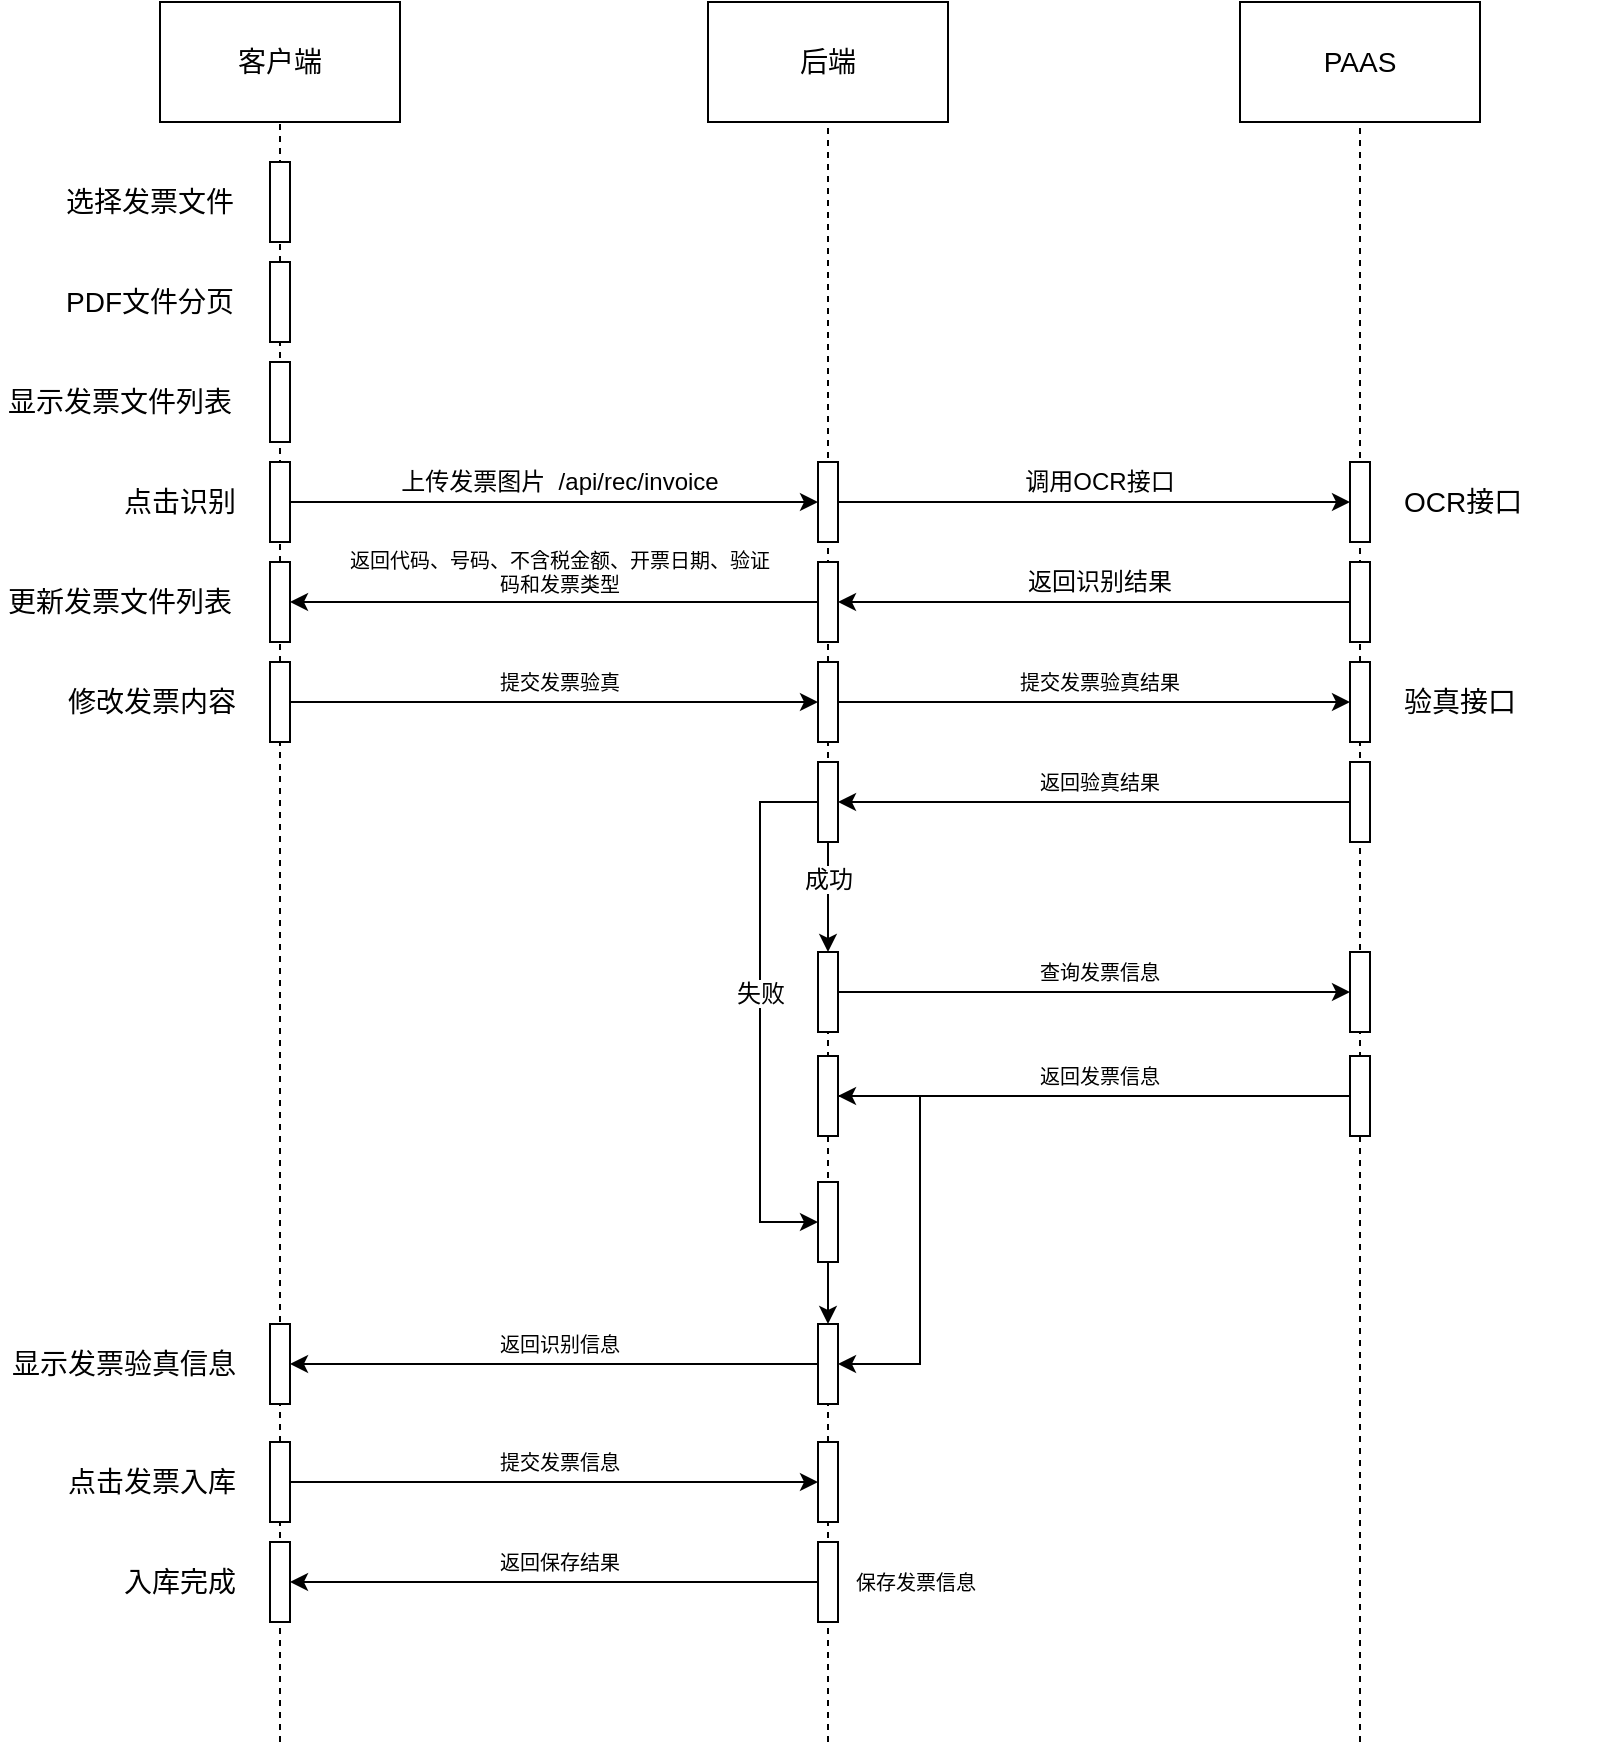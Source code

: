 <mxfile version="14.7.7" type="github" pages="2"><diagram id="iQTK4EhRlB9EQZiiD5Wg" name="添加发票流程"><mxGraphModel dx="1069" dy="559" grid="1" gridSize="10" guides="1" tooltips="1" connect="1" arrows="1" fold="1" page="1" pageScale="1" pageWidth="827" pageHeight="1169" math="0" shadow="0"><root><mxCell id="0"/><mxCell id="1" parent="0"/><mxCell id="r2AVTB78wPAAhf53P1f3-76" value="" style="endArrow=none;dashed=1;html=1;fontSize=14;verticalAlign=bottom;entryX=0.5;entryY=1;entryDx=0;entryDy=0;" edge="1" parent="1" target="r2AVTB78wPAAhf53P1f3-3"><mxGeometry width="50" height="50" relative="1" as="geometry"><mxPoint x="694" y="960" as="sourcePoint"/><mxPoint x="693.66" y="170" as="targetPoint"/></mxGeometry></mxCell><mxCell id="r2AVTB78wPAAhf53P1f3-75" value="" style="endArrow=none;dashed=1;html=1;fontSize=14;verticalAlign=bottom;" edge="1" parent="1" target="r2AVTB78wPAAhf53P1f3-2"><mxGeometry width="50" height="50" relative="1" as="geometry"><mxPoint x="428" y="960" as="sourcePoint"/><mxPoint x="427.66" y="150" as="targetPoint"/></mxGeometry></mxCell><mxCell id="r2AVTB78wPAAhf53P1f3-20" value="" style="endArrow=none;dashed=1;html=1;fontSize=14;entryX=0.5;entryY=1;entryDx=0;entryDy=0;verticalAlign=bottom;startArrow=none;" edge="1" parent="1" source="r2AVTB78wPAAhf53P1f3-27" target="r2AVTB78wPAAhf53P1f3-1"><mxGeometry width="50" height="50" relative="1" as="geometry"><mxPoint x="154" y="820" as="sourcePoint"/><mxPoint x="244" y="550" as="targetPoint"/></mxGeometry></mxCell><mxCell id="r2AVTB78wPAAhf53P1f3-1" value="客户端" style="rounded=0;whiteSpace=wrap;html=1;fontSize=14;" vertex="1" parent="1"><mxGeometry x="94" y="90" width="120" height="60" as="geometry"/></mxCell><mxCell id="r2AVTB78wPAAhf53P1f3-2" value="后端" style="rounded=0;whiteSpace=wrap;html=1;fontSize=14;" vertex="1" parent="1"><mxGeometry x="368" y="90" width="120" height="60" as="geometry"/></mxCell><mxCell id="r2AVTB78wPAAhf53P1f3-3" value="PAAS" style="rounded=0;whiteSpace=wrap;html=1;fontSize=14;" vertex="1" parent="1"><mxGeometry x="634" y="90" width="120" height="60" as="geometry"/></mxCell><mxCell id="r2AVTB78wPAAhf53P1f3-5" value="选择发票文件" style="text;html=1;strokeColor=none;fillColor=none;align=center;verticalAlign=middle;whiteSpace=wrap;rounded=0;fontSize=14;" vertex="1" parent="1"><mxGeometry x="44" y="180" width="90" height="20" as="geometry"/></mxCell><mxCell id="r2AVTB78wPAAhf53P1f3-7" value="PDF文件分页" style="text;html=1;strokeColor=none;fillColor=none;align=center;verticalAlign=middle;whiteSpace=wrap;rounded=0;fontSize=14;" vertex="1" parent="1"><mxGeometry x="44" y="230" width="90" height="20" as="geometry"/></mxCell><mxCell id="r2AVTB78wPAAhf53P1f3-9" value="显示发票文件列表" style="text;html=1;strokeColor=none;fillColor=none;align=center;verticalAlign=middle;whiteSpace=wrap;rounded=0;fontSize=14;" vertex="1" parent="1"><mxGeometry x="14" y="280" width="120" height="20" as="geometry"/></mxCell><mxCell id="r2AVTB78wPAAhf53P1f3-15" style="edgeStyle=orthogonalEdgeStyle;rounded=0;orthogonalLoop=1;jettySize=auto;html=1;entryX=0;entryY=0.5;entryDx=0;entryDy=0;fontSize=14;" edge="1" parent="1" source="r2AVTB78wPAAhf53P1f3-10" target="r2AVTB78wPAAhf53P1f3-14"><mxGeometry relative="1" as="geometry"/></mxCell><mxCell id="r2AVTB78wPAAhf53P1f3-11" value="点击识别" style="text;html=1;strokeColor=none;fillColor=none;align=right;verticalAlign=middle;whiteSpace=wrap;rounded=0;fontSize=14;" vertex="1" parent="1"><mxGeometry x="54" y="330" width="80" height="20" as="geometry"/></mxCell><mxCell id="r2AVTB78wPAAhf53P1f3-18" style="edgeStyle=orthogonalEdgeStyle;rounded=0;orthogonalLoop=1;jettySize=auto;html=1;exitX=1;exitY=0.5;exitDx=0;exitDy=0;fontSize=14;" edge="1" parent="1" source="r2AVTB78wPAAhf53P1f3-14" target="r2AVTB78wPAAhf53P1f3-17"><mxGeometry relative="1" as="geometry"/></mxCell><mxCell id="r2AVTB78wPAAhf53P1f3-14" value="" style="rounded=0;whiteSpace=wrap;html=1;fontSize=14;" vertex="1" parent="1"><mxGeometry x="423" y="320" width="10" height="40" as="geometry"/></mxCell><mxCell id="r2AVTB78wPAAhf53P1f3-16" value="上传发票图片&amp;nbsp; /api/rec/invoice" style="text;html=1;strokeColor=none;fillColor=none;align=center;verticalAlign=middle;whiteSpace=wrap;rounded=0;fontSize=12;" vertex="1" parent="1"><mxGeometry x="184" y="320" width="220" height="20" as="geometry"/></mxCell><mxCell id="r2AVTB78wPAAhf53P1f3-17" value="" style="rounded=0;whiteSpace=wrap;html=1;fontSize=14;" vertex="1" parent="1"><mxGeometry x="689" y="320" width="10" height="40" as="geometry"/></mxCell><mxCell id="r2AVTB78wPAAhf53P1f3-19" value="调用OCR接口" style="text;html=1;strokeColor=none;fillColor=none;align=center;verticalAlign=middle;whiteSpace=wrap;rounded=0;fontSize=12;" vertex="1" parent="1"><mxGeometry x="454" y="320" width="220" height="20" as="geometry"/></mxCell><mxCell id="r2AVTB78wPAAhf53P1f3-4" value="" style="rounded=0;whiteSpace=wrap;html=1;fontSize=14;" vertex="1" parent="1"><mxGeometry x="149" y="170" width="10" height="40" as="geometry"/></mxCell><mxCell id="r2AVTB78wPAAhf53P1f3-6" value="" style="rounded=0;whiteSpace=wrap;html=1;fontSize=14;" vertex="1" parent="1"><mxGeometry x="149" y="220" width="10" height="40" as="geometry"/></mxCell><mxCell id="r2AVTB78wPAAhf53P1f3-8" value="" style="rounded=0;whiteSpace=wrap;html=1;fontSize=14;" vertex="1" parent="1"><mxGeometry x="149" y="270" width="10" height="40" as="geometry"/></mxCell><mxCell id="r2AVTB78wPAAhf53P1f3-10" value="" style="rounded=0;whiteSpace=wrap;html=1;fontSize=14;" vertex="1" parent="1"><mxGeometry x="149" y="320" width="10" height="40" as="geometry"/></mxCell><mxCell id="r2AVTB78wPAAhf53P1f3-25" style="edgeStyle=orthogonalEdgeStyle;rounded=0;orthogonalLoop=1;jettySize=auto;html=1;entryX=1;entryY=0.5;entryDx=0;entryDy=0;fontSize=14;verticalAlign=bottom;" edge="1" parent="1" source="r2AVTB78wPAAhf53P1f3-21" target="r2AVTB78wPAAhf53P1f3-24"><mxGeometry relative="1" as="geometry"/></mxCell><mxCell id="r2AVTB78wPAAhf53P1f3-21" value="" style="rounded=0;whiteSpace=wrap;html=1;fontSize=14;" vertex="1" parent="1"><mxGeometry x="689" y="370" width="10" height="40" as="geometry"/></mxCell><mxCell id="r2AVTB78wPAAhf53P1f3-22" value="OCR接口" style="text;html=1;strokeColor=none;fillColor=none;align=left;verticalAlign=middle;whiteSpace=wrap;rounded=0;fontSize=14;" vertex="1" parent="1"><mxGeometry x="714" y="330" width="100" height="20" as="geometry"/></mxCell><mxCell id="r2AVTB78wPAAhf53P1f3-29" style="edgeStyle=orthogonalEdgeStyle;rounded=0;orthogonalLoop=1;jettySize=auto;html=1;entryX=1;entryY=0.5;entryDx=0;entryDy=0;fontSize=14;verticalAlign=bottom;" edge="1" parent="1" source="r2AVTB78wPAAhf53P1f3-24" target="r2AVTB78wPAAhf53P1f3-27"><mxGeometry relative="1" as="geometry"/></mxCell><mxCell id="r2AVTB78wPAAhf53P1f3-24" value="" style="rounded=0;whiteSpace=wrap;html=1;fontSize=14;" vertex="1" parent="1"><mxGeometry x="423" y="370" width="10" height="40" as="geometry"/></mxCell><mxCell id="r2AVTB78wPAAhf53P1f3-26" value="返回识别结果" style="text;html=1;strokeColor=none;fillColor=none;align=center;verticalAlign=middle;whiteSpace=wrap;rounded=0;fontSize=12;" vertex="1" parent="1"><mxGeometry x="514" y="370" width="100" height="20" as="geometry"/></mxCell><mxCell id="r2AVTB78wPAAhf53P1f3-27" value="" style="rounded=0;whiteSpace=wrap;html=1;fontSize=14;" vertex="1" parent="1"><mxGeometry x="149" y="370" width="10" height="40" as="geometry"/></mxCell><mxCell id="r2AVTB78wPAAhf53P1f3-28" value="" style="endArrow=none;dashed=1;html=1;fontSize=14;entryX=0.5;entryY=1;entryDx=0;entryDy=0;verticalAlign=bottom;" edge="1" parent="1" target="r2AVTB78wPAAhf53P1f3-27"><mxGeometry width="50" height="50" relative="1" as="geometry"><mxPoint x="154" y="960" as="sourcePoint"/><mxPoint x="154" y="150" as="targetPoint"/></mxGeometry></mxCell><mxCell id="r2AVTB78wPAAhf53P1f3-30" value="返回代码、号码、不含税金额、开票日期、验证码和发票类型" style="text;html=1;strokeColor=none;fillColor=none;align=center;verticalAlign=middle;whiteSpace=wrap;rounded=0;fontSize=10;" vertex="1" parent="1"><mxGeometry x="184" y="360" width="220" height="30" as="geometry"/></mxCell><mxCell id="r2AVTB78wPAAhf53P1f3-31" value="更新发票文件列表" style="text;html=1;strokeColor=none;fillColor=none;align=center;verticalAlign=middle;whiteSpace=wrap;rounded=0;fontSize=14;" vertex="1" parent="1"><mxGeometry x="14" y="380" width="120" height="20" as="geometry"/></mxCell><mxCell id="r2AVTB78wPAAhf53P1f3-35" style="edgeStyle=orthogonalEdgeStyle;rounded=0;orthogonalLoop=1;jettySize=auto;html=1;entryX=0;entryY=0.5;entryDx=0;entryDy=0;fontSize=10;verticalAlign=bottom;" edge="1" parent="1" source="r2AVTB78wPAAhf53P1f3-32" target="r2AVTB78wPAAhf53P1f3-34"><mxGeometry relative="1" as="geometry"/></mxCell><mxCell id="r2AVTB78wPAAhf53P1f3-32" value="" style="rounded=0;whiteSpace=wrap;html=1;fontSize=14;" vertex="1" parent="1"><mxGeometry x="149" y="420" width="10" height="40" as="geometry"/></mxCell><mxCell id="r2AVTB78wPAAhf53P1f3-33" value="修改发票内容" style="text;html=1;strokeColor=none;fillColor=none;align=right;verticalAlign=middle;whiteSpace=wrap;rounded=0;fontSize=14;" vertex="1" parent="1"><mxGeometry x="14" y="430" width="120" height="20" as="geometry"/></mxCell><mxCell id="r2AVTB78wPAAhf53P1f3-38" style="edgeStyle=orthogonalEdgeStyle;rounded=0;orthogonalLoop=1;jettySize=auto;html=1;exitX=1;exitY=0.5;exitDx=0;exitDy=0;entryX=0;entryY=0.5;entryDx=0;entryDy=0;fontSize=12;verticalAlign=bottom;" edge="1" parent="1" source="r2AVTB78wPAAhf53P1f3-34" target="r2AVTB78wPAAhf53P1f3-37"><mxGeometry relative="1" as="geometry"/></mxCell><mxCell id="r2AVTB78wPAAhf53P1f3-34" value="" style="rounded=0;whiteSpace=wrap;html=1;fontSize=14;" vertex="1" parent="1"><mxGeometry x="423" y="420" width="10" height="40" as="geometry"/></mxCell><mxCell id="r2AVTB78wPAAhf53P1f3-36" value="提交发票验真" style="text;html=1;strokeColor=none;fillColor=none;align=center;verticalAlign=middle;whiteSpace=wrap;rounded=0;fontSize=10;" vertex="1" parent="1"><mxGeometry x="184" y="420" width="220" height="20" as="geometry"/></mxCell><mxCell id="r2AVTB78wPAAhf53P1f3-37" value="" style="rounded=0;whiteSpace=wrap;html=1;fontSize=14;" vertex="1" parent="1"><mxGeometry x="689" y="420" width="10" height="40" as="geometry"/></mxCell><mxCell id="r2AVTB78wPAAhf53P1f3-39" value="验真接口" style="text;html=1;strokeColor=none;fillColor=none;align=left;verticalAlign=middle;whiteSpace=wrap;rounded=0;fontSize=14;" vertex="1" parent="1"><mxGeometry x="714" y="430" width="100" height="20" as="geometry"/></mxCell><mxCell id="r2AVTB78wPAAhf53P1f3-40" value="提交发票验真结果" style="text;html=1;strokeColor=none;fillColor=none;align=center;verticalAlign=middle;whiteSpace=wrap;rounded=0;fontSize=10;" vertex="1" parent="1"><mxGeometry x="454" y="420" width="220" height="20" as="geometry"/></mxCell><mxCell id="r2AVTB78wPAAhf53P1f3-44" style="edgeStyle=orthogonalEdgeStyle;rounded=0;orthogonalLoop=1;jettySize=auto;html=1;entryX=1;entryY=0.5;entryDx=0;entryDy=0;fontSize=12;verticalAlign=bottom;" edge="1" parent="1" source="r2AVTB78wPAAhf53P1f3-41" target="r2AVTB78wPAAhf53P1f3-42"><mxGeometry relative="1" as="geometry"/></mxCell><mxCell id="r2AVTB78wPAAhf53P1f3-41" value="" style="rounded=0;whiteSpace=wrap;html=1;fontSize=14;" vertex="1" parent="1"><mxGeometry x="689" y="470" width="10" height="40" as="geometry"/></mxCell><mxCell id="r2AVTB78wPAAhf53P1f3-47" value="成功" style="edgeStyle=orthogonalEdgeStyle;rounded=0;orthogonalLoop=1;jettySize=auto;html=1;fontSize=12;verticalAlign=bottom;entryX=0.5;entryY=0;entryDx=0;entryDy=0;" edge="1" parent="1" source="r2AVTB78wPAAhf53P1f3-42" target="r2AVTB78wPAAhf53P1f3-46"><mxGeometry relative="1" as="geometry"><mxPoint x="428" y="570" as="targetPoint"/></mxGeometry></mxCell><mxCell id="r2AVTB78wPAAhf53P1f3-57" value="失败" style="edgeStyle=orthogonalEdgeStyle;rounded=0;orthogonalLoop=1;jettySize=auto;html=1;entryX=0;entryY=0.5;entryDx=0;entryDy=0;fontSize=12;verticalAlign=bottom;" edge="1" parent="1" source="r2AVTB78wPAAhf53P1f3-42" target="r2AVTB78wPAAhf53P1f3-56"><mxGeometry relative="1" as="geometry"><Array as="points"><mxPoint x="394" y="490"/><mxPoint x="394" y="700"/></Array></mxGeometry></mxCell><mxCell id="r2AVTB78wPAAhf53P1f3-42" value="" style="rounded=0;whiteSpace=wrap;html=1;fontSize=14;" vertex="1" parent="1"><mxGeometry x="423" y="470" width="10" height="40" as="geometry"/></mxCell><mxCell id="r2AVTB78wPAAhf53P1f3-43" value="" style="rounded=0;whiteSpace=wrap;html=1;fontSize=14;" vertex="1" parent="1"><mxGeometry x="149" y="751" width="10" height="40" as="geometry"/></mxCell><mxCell id="r2AVTB78wPAAhf53P1f3-45" value="返回验真结果" style="text;html=1;strokeColor=none;fillColor=none;align=center;verticalAlign=middle;whiteSpace=wrap;rounded=0;fontSize=10;" vertex="1" parent="1"><mxGeometry x="454" y="470" width="220" height="20" as="geometry"/></mxCell><mxCell id="r2AVTB78wPAAhf53P1f3-50" style="edgeStyle=orthogonalEdgeStyle;rounded=0;orthogonalLoop=1;jettySize=auto;html=1;fontSize=12;verticalAlign=bottom;" edge="1" parent="1" source="r2AVTB78wPAAhf53P1f3-46" target="r2AVTB78wPAAhf53P1f3-49"><mxGeometry relative="1" as="geometry"/></mxCell><mxCell id="r2AVTB78wPAAhf53P1f3-46" value="" style="rounded=0;whiteSpace=wrap;html=1;fontSize=14;" vertex="1" parent="1"><mxGeometry x="423" y="565" width="10" height="40" as="geometry"/></mxCell><mxCell id="r2AVTB78wPAAhf53P1f3-49" value="" style="rounded=0;whiteSpace=wrap;html=1;fontSize=14;" vertex="1" parent="1"><mxGeometry x="689" y="565" width="10" height="40" as="geometry"/></mxCell><mxCell id="r2AVTB78wPAAhf53P1f3-51" value="查询发票信息" style="text;html=1;strokeColor=none;fillColor=none;align=center;verticalAlign=middle;whiteSpace=wrap;rounded=0;fontSize=10;" vertex="1" parent="1"><mxGeometry x="454" y="565" width="220" height="20" as="geometry"/></mxCell><mxCell id="r2AVTB78wPAAhf53P1f3-54" style="edgeStyle=orthogonalEdgeStyle;rounded=0;orthogonalLoop=1;jettySize=auto;html=1;entryX=1;entryY=0.5;entryDx=0;entryDy=0;fontSize=12;verticalAlign=bottom;" edge="1" parent="1" source="r2AVTB78wPAAhf53P1f3-52" target="r2AVTB78wPAAhf53P1f3-53"><mxGeometry relative="1" as="geometry"/></mxCell><mxCell id="r2AVTB78wPAAhf53P1f3-52" value="" style="rounded=0;whiteSpace=wrap;html=1;fontSize=14;" vertex="1" parent="1"><mxGeometry x="689" y="617" width="10" height="40" as="geometry"/></mxCell><mxCell id="r2AVTB78wPAAhf53P1f3-59" style="edgeStyle=orthogonalEdgeStyle;rounded=0;orthogonalLoop=1;jettySize=auto;html=1;entryX=1;entryY=0.5;entryDx=0;entryDy=0;fontSize=12;verticalAlign=bottom;" edge="1" parent="1" source="r2AVTB78wPAAhf53P1f3-53" target="r2AVTB78wPAAhf53P1f3-58"><mxGeometry relative="1" as="geometry"><Array as="points"><mxPoint x="474" y="637"/><mxPoint x="474" y="771"/></Array></mxGeometry></mxCell><mxCell id="r2AVTB78wPAAhf53P1f3-53" value="" style="rounded=0;whiteSpace=wrap;html=1;fontSize=14;" vertex="1" parent="1"><mxGeometry x="423" y="617" width="10" height="40" as="geometry"/></mxCell><mxCell id="r2AVTB78wPAAhf53P1f3-55" value="返回发票信息" style="text;html=1;strokeColor=none;fillColor=none;align=center;verticalAlign=middle;whiteSpace=wrap;rounded=0;fontSize=10;" vertex="1" parent="1"><mxGeometry x="454" y="617" width="220" height="20" as="geometry"/></mxCell><mxCell id="r2AVTB78wPAAhf53P1f3-60" style="edgeStyle=orthogonalEdgeStyle;rounded=0;orthogonalLoop=1;jettySize=auto;html=1;entryX=0.5;entryY=0;entryDx=0;entryDy=0;fontSize=12;verticalAlign=bottom;" edge="1" parent="1" source="r2AVTB78wPAAhf53P1f3-56" target="r2AVTB78wPAAhf53P1f3-58"><mxGeometry relative="1" as="geometry"/></mxCell><mxCell id="r2AVTB78wPAAhf53P1f3-56" value="" style="rounded=0;whiteSpace=wrap;html=1;fontSize=14;" vertex="1" parent="1"><mxGeometry x="423" y="680" width="10" height="40" as="geometry"/></mxCell><mxCell id="r2AVTB78wPAAhf53P1f3-61" style="edgeStyle=orthogonalEdgeStyle;rounded=0;orthogonalLoop=1;jettySize=auto;html=1;entryX=1;entryY=0.5;entryDx=0;entryDy=0;fontSize=12;verticalAlign=bottom;" edge="1" parent="1" source="r2AVTB78wPAAhf53P1f3-58" target="r2AVTB78wPAAhf53P1f3-43"><mxGeometry relative="1" as="geometry"/></mxCell><mxCell id="r2AVTB78wPAAhf53P1f3-58" value="" style="rounded=0;whiteSpace=wrap;html=1;fontSize=14;" vertex="1" parent="1"><mxGeometry x="423" y="751" width="10" height="40" as="geometry"/></mxCell><mxCell id="r2AVTB78wPAAhf53P1f3-62" value="返回识别信息" style="text;html=1;strokeColor=none;fillColor=none;align=center;verticalAlign=middle;whiteSpace=wrap;rounded=0;fontSize=10;" vertex="1" parent="1"><mxGeometry x="184" y="751" width="220" height="20" as="geometry"/></mxCell><mxCell id="r2AVTB78wPAAhf53P1f3-63" value="显示发票验真信息" style="text;html=1;strokeColor=none;fillColor=none;align=right;verticalAlign=middle;whiteSpace=wrap;rounded=0;fontSize=14;" vertex="1" parent="1"><mxGeometry x="14" y="761" width="120" height="20" as="geometry"/></mxCell><mxCell id="r2AVTB78wPAAhf53P1f3-67" style="edgeStyle=orthogonalEdgeStyle;rounded=0;orthogonalLoop=1;jettySize=auto;html=1;entryX=0;entryY=0.5;entryDx=0;entryDy=0;fontSize=12;verticalAlign=bottom;" edge="1" parent="1" source="r2AVTB78wPAAhf53P1f3-64" target="r2AVTB78wPAAhf53P1f3-66"><mxGeometry relative="1" as="geometry"/></mxCell><mxCell id="r2AVTB78wPAAhf53P1f3-64" value="" style="rounded=0;whiteSpace=wrap;html=1;fontSize=14;" vertex="1" parent="1"><mxGeometry x="149" y="810" width="10" height="40" as="geometry"/></mxCell><mxCell id="r2AVTB78wPAAhf53P1f3-65" value="点击发票入库" style="text;html=1;strokeColor=none;fillColor=none;align=right;verticalAlign=middle;whiteSpace=wrap;rounded=0;fontSize=14;" vertex="1" parent="1"><mxGeometry x="14" y="820" width="120" height="20" as="geometry"/></mxCell><mxCell id="r2AVTB78wPAAhf53P1f3-66" value="" style="rounded=0;whiteSpace=wrap;html=1;fontSize=14;" vertex="1" parent="1"><mxGeometry x="423" y="810" width="10" height="40" as="geometry"/></mxCell><mxCell id="r2AVTB78wPAAhf53P1f3-68" value="提交发票信息" style="text;html=1;strokeColor=none;fillColor=none;align=center;verticalAlign=middle;whiteSpace=wrap;rounded=0;fontSize=10;" vertex="1" parent="1"><mxGeometry x="184" y="810" width="220" height="20" as="geometry"/></mxCell><mxCell id="r2AVTB78wPAAhf53P1f3-72" style="edgeStyle=orthogonalEdgeStyle;rounded=0;orthogonalLoop=1;jettySize=auto;html=1;entryX=1;entryY=0.5;entryDx=0;entryDy=0;fontSize=12;verticalAlign=bottom;" edge="1" parent="1" source="r2AVTB78wPAAhf53P1f3-69" target="r2AVTB78wPAAhf53P1f3-71"><mxGeometry relative="1" as="geometry"/></mxCell><mxCell id="r2AVTB78wPAAhf53P1f3-69" value="" style="rounded=0;whiteSpace=wrap;html=1;fontSize=14;" vertex="1" parent="1"><mxGeometry x="423" y="860" width="10" height="40" as="geometry"/></mxCell><mxCell id="r2AVTB78wPAAhf53P1f3-70" value="保存发票信息" style="text;html=1;strokeColor=none;fillColor=none;align=left;verticalAlign=middle;whiteSpace=wrap;rounded=0;fontSize=10;" vertex="1" parent="1"><mxGeometry x="440" y="870" width="220" height="20" as="geometry"/></mxCell><mxCell id="r2AVTB78wPAAhf53P1f3-71" value="" style="rounded=0;whiteSpace=wrap;html=1;fontSize=14;" vertex="1" parent="1"><mxGeometry x="149" y="860" width="10" height="40" as="geometry"/></mxCell><mxCell id="r2AVTB78wPAAhf53P1f3-73" value="返回保存结果" style="text;html=1;strokeColor=none;fillColor=none;align=center;verticalAlign=middle;whiteSpace=wrap;rounded=0;fontSize=10;" vertex="1" parent="1"><mxGeometry x="184" y="860" width="220" height="20" as="geometry"/></mxCell><mxCell id="r2AVTB78wPAAhf53P1f3-74" value="入库完成" style="text;html=1;strokeColor=none;fillColor=none;align=right;verticalAlign=middle;whiteSpace=wrap;rounded=0;fontSize=14;" vertex="1" parent="1"><mxGeometry x="14" y="870" width="120" height="20" as="geometry"/></mxCell></root></mxGraphModel></diagram><diagram id="Y2hhlPvm4x46tZ72rTAx" name="发票验真流程"><mxGraphModel dx="1069" dy="559" grid="1" gridSize="10" guides="1" tooltips="1" connect="1" arrows="1" fold="1" page="1" pageScale="1" pageWidth="827" pageHeight="1169" math="0" shadow="0"><root><mxCell id="G_-pOnZ-BH4-s6KvIw1w-0"/><mxCell id="G_-pOnZ-BH4-s6KvIw1w-1" parent="G_-pOnZ-BH4-s6KvIw1w-0"/></root></mxGraphModel></diagram></mxfile>